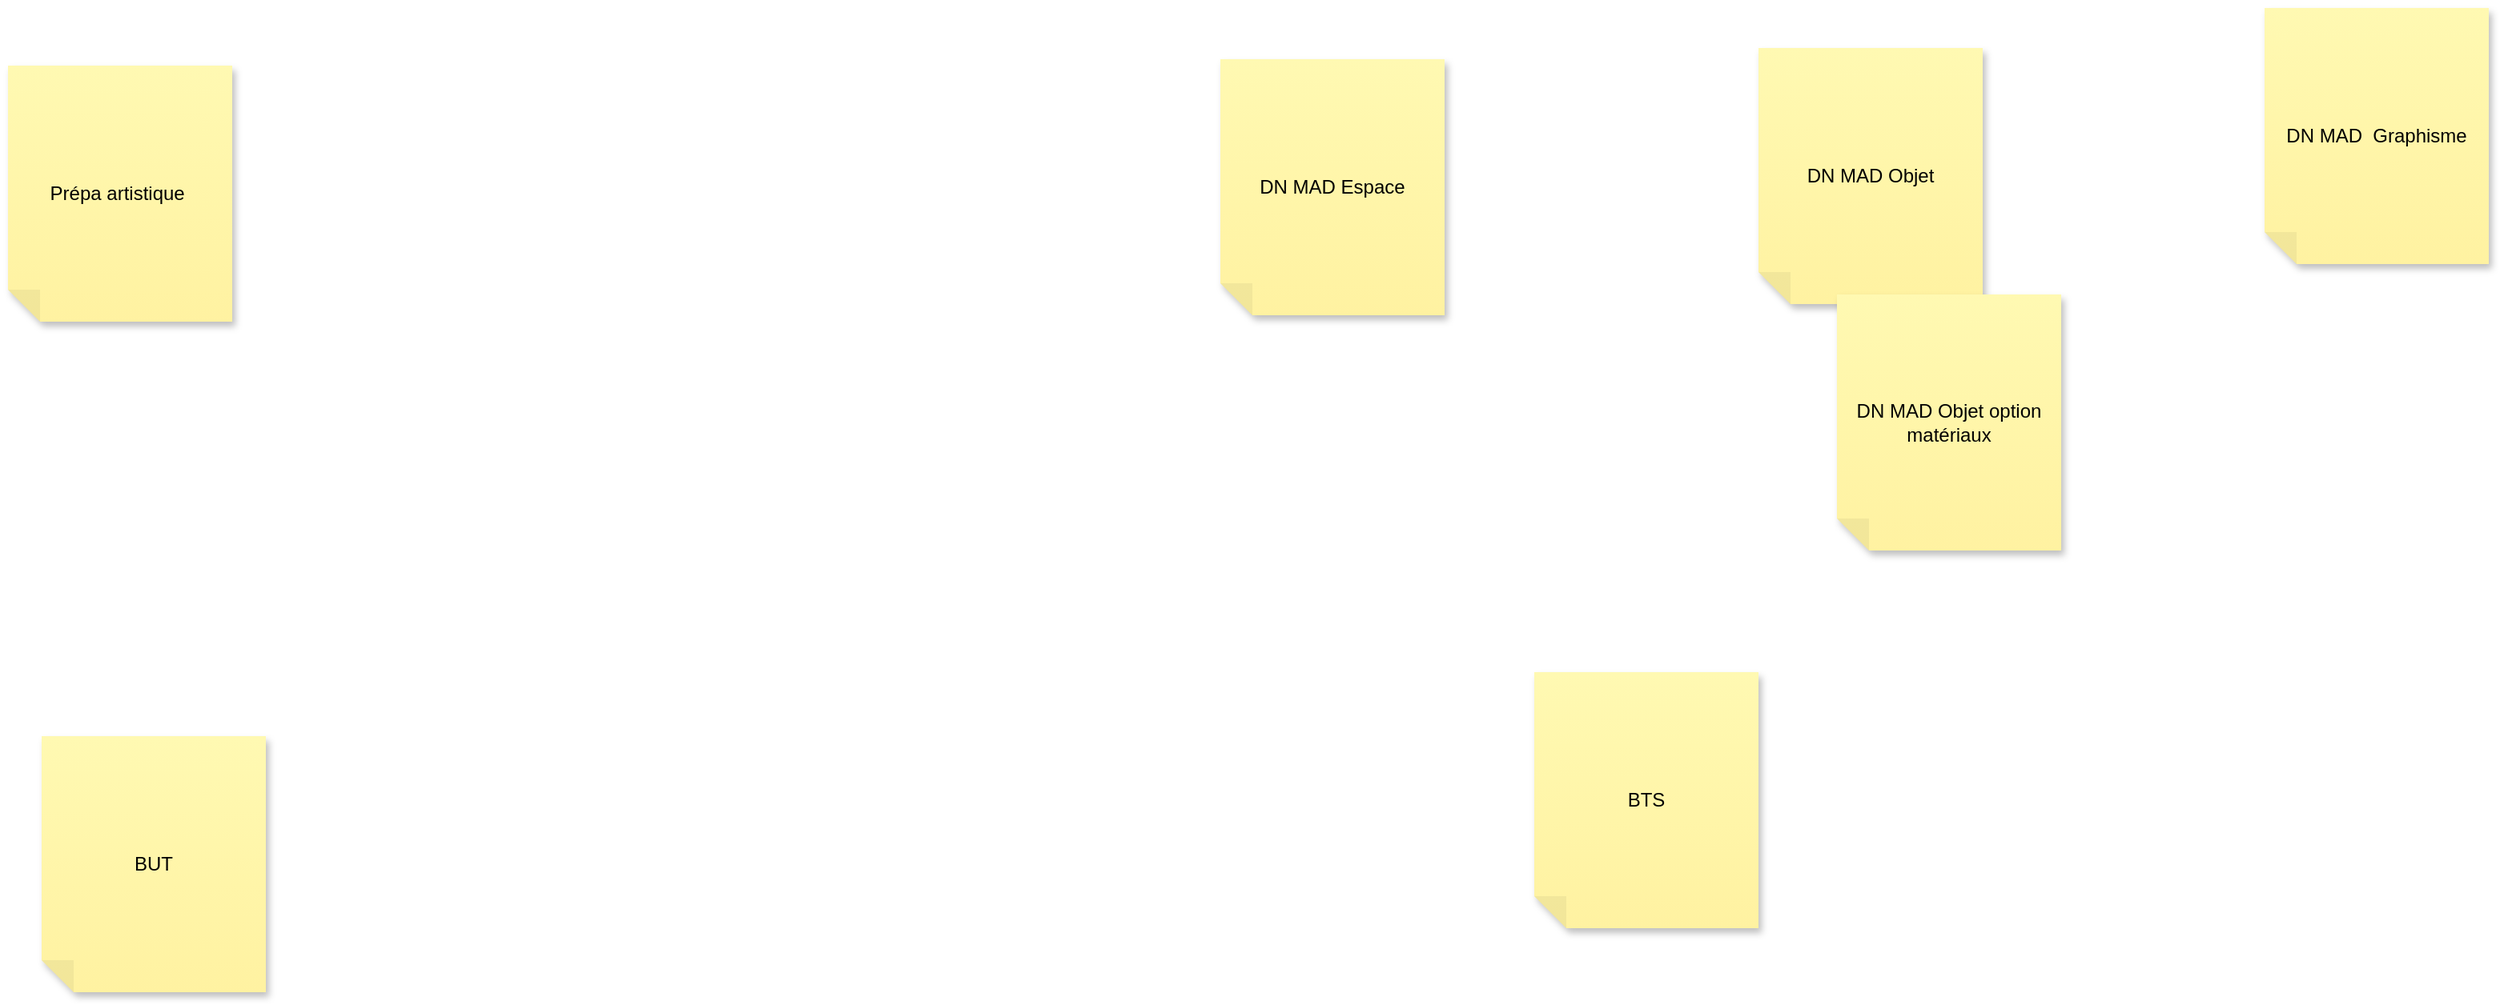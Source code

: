 <mxfile version="20.8.23" type="github">
  <diagram name="Page-1" id="bq267O4x0c_xgtczqqQH">
    <mxGraphModel dx="1146" dy="762" grid="0" gridSize="10" guides="1" tooltips="1" connect="1" arrows="1" fold="1" page="1" pageScale="1" pageWidth="1169" pageHeight="827" math="0" shadow="0">
      <root>
        <mxCell id="0" />
        <mxCell id="1" parent="0" />
        <mxCell id="GaIfR7zajTUf9mREboJP-1" value="Prépa artistique&amp;nbsp;" style="shape=note;whiteSpace=wrap;html=1;backgroundOutline=1;fontColor=#000000;darkOpacity=0.05;fillColor=#FFF9B2;strokeColor=none;fillStyle=solid;direction=west;gradientDirection=north;gradientColor=#FFF2A1;shadow=1;size=20;pointerEvents=1;" vertex="1" parent="1">
          <mxGeometry x="60" y="59" width="140" height="160" as="geometry" />
        </mxCell>
        <mxCell id="GaIfR7zajTUf9mREboJP-2" value="BTS" style="shape=note;whiteSpace=wrap;html=1;backgroundOutline=1;fontColor=#000000;darkOpacity=0.05;fillColor=#FFF9B2;strokeColor=none;fillStyle=solid;direction=west;gradientDirection=north;gradientColor=#FFF2A1;shadow=1;size=20;pointerEvents=1;" vertex="1" parent="1">
          <mxGeometry x="1013" y="438" width="140" height="160" as="geometry" />
        </mxCell>
        <mxCell id="GaIfR7zajTUf9mREboJP-3" value="BUT" style="shape=note;whiteSpace=wrap;html=1;backgroundOutline=1;fontColor=#000000;darkOpacity=0.05;fillColor=#FFF9B2;strokeColor=none;fillStyle=solid;direction=west;gradientDirection=north;gradientColor=#FFF2A1;shadow=1;size=20;pointerEvents=1;" vertex="1" parent="1">
          <mxGeometry x="81" y="478" width="140" height="160" as="geometry" />
        </mxCell>
        <mxCell id="GaIfR7zajTUf9mREboJP-4" value="DN MAD Espace" style="shape=note;whiteSpace=wrap;html=1;backgroundOutline=1;fontColor=#000000;darkOpacity=0.05;fillColor=#FFF9B2;strokeColor=none;fillStyle=solid;direction=west;gradientDirection=north;gradientColor=#FFF2A1;shadow=1;size=20;pointerEvents=1;" vertex="1" parent="1">
          <mxGeometry x="817" y="55" width="140" height="160" as="geometry" />
        </mxCell>
        <mxCell id="GaIfR7zajTUf9mREboJP-5" value="DN MAD Objet" style="shape=note;whiteSpace=wrap;html=1;backgroundOutline=1;fontColor=#000000;darkOpacity=0.05;fillColor=#FFF9B2;strokeColor=none;fillStyle=solid;direction=west;gradientDirection=north;gradientColor=#FFF2A1;shadow=1;size=20;pointerEvents=1;" vertex="1" parent="1">
          <mxGeometry x="1153" y="48" width="140" height="160" as="geometry" />
        </mxCell>
        <mxCell id="GaIfR7zajTUf9mREboJP-6" value="DN MAD &amp;nbsp;Graphisme" style="shape=note;whiteSpace=wrap;html=1;backgroundOutline=1;fontColor=#000000;darkOpacity=0.05;fillColor=#FFF9B2;strokeColor=none;fillStyle=solid;direction=west;gradientDirection=north;gradientColor=#FFF2A1;shadow=1;size=20;pointerEvents=1;" vertex="1" parent="1">
          <mxGeometry x="1469" y="23" width="140" height="160" as="geometry" />
        </mxCell>
        <mxCell id="GaIfR7zajTUf9mREboJP-10" value="DN MAD Objet option matériaux" style="shape=note;whiteSpace=wrap;html=1;backgroundOutline=1;fontColor=#000000;darkOpacity=0.05;fillColor=#FFF9B2;strokeColor=none;fillStyle=solid;direction=west;gradientDirection=north;gradientColor=#FFF2A1;shadow=1;size=20;pointerEvents=1;" vertex="1" parent="1">
          <mxGeometry x="1202" y="202" width="140" height="160" as="geometry" />
        </mxCell>
      </root>
    </mxGraphModel>
  </diagram>
</mxfile>
